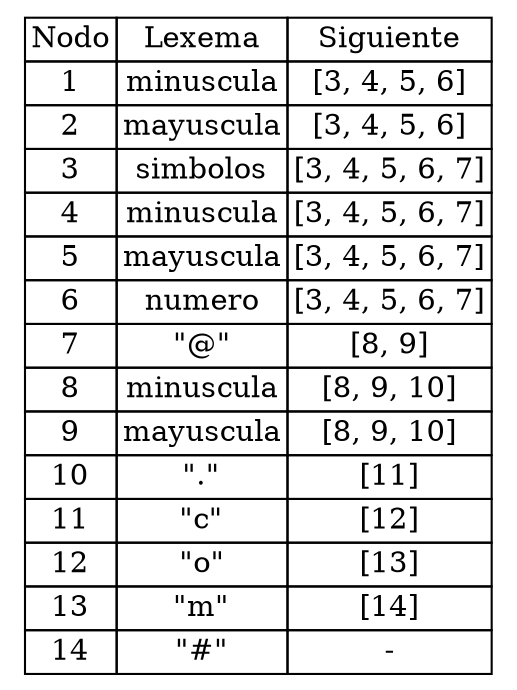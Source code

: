 digraph followTable {
node [shape=plaintext];
table [label=<
<table border="0" cellborder="1" cellspacing="0">
<tr><td>Nodo</td><td>Lexema</td><td>Siguiente</td></tr>
<tr><td>1</td><td>minuscula</td><td>[3, 4, 5, 6]</td></tr>
<tr><td>2</td><td>mayuscula</td><td>[3, 4, 5, 6]</td></tr>
<tr><td>3</td><td>simbolos</td><td>[3, 4, 5, 6, 7]</td></tr>
<tr><td>4</td><td>minuscula</td><td>[3, 4, 5, 6, 7]</td></tr>
<tr><td>5</td><td>mayuscula</td><td>[3, 4, 5, 6, 7]</td></tr>
<tr><td>6</td><td>numero</td><td>[3, 4, 5, 6, 7]</td></tr>
<tr><td>7</td><td>"@"</td><td>[8, 9]</td></tr>
<tr><td>8</td><td>minuscula</td><td>[8, 9, 10]</td></tr>
<tr><td>9</td><td>mayuscula</td><td>[8, 9, 10]</td></tr>
<tr><td>10</td><td>"."</td><td>[11]</td></tr>
<tr><td>11</td><td>"c"</td><td>[12]</td></tr>
<tr><td>12</td><td>"o"</td><td>[13]</td></tr>
<tr><td>13</td><td>"m"</td><td>[14]</td></tr>
<tr><td>14</td><td>"#"</td><td>-</td></tr>
</table>
>]
;}